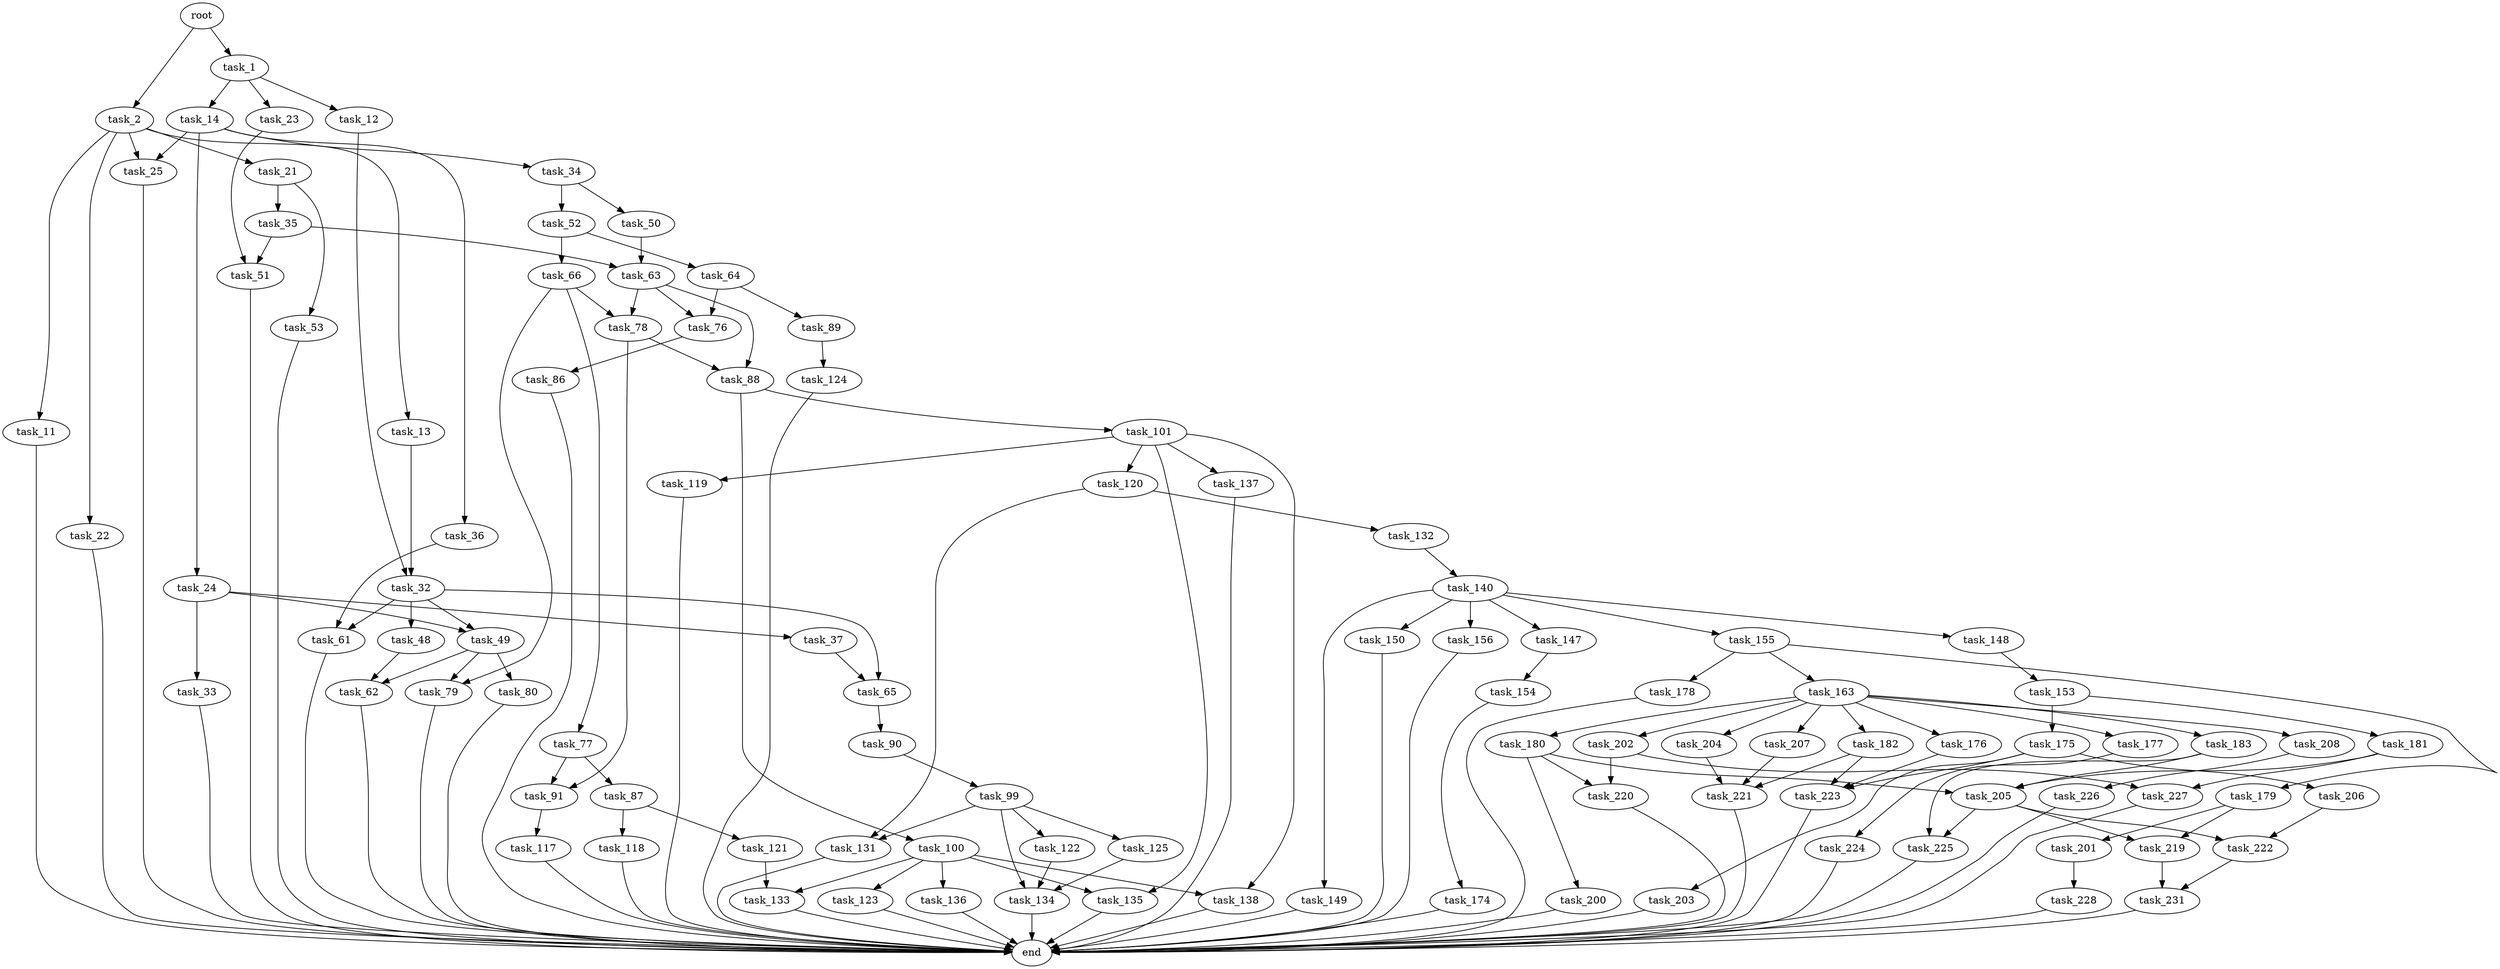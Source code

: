 digraph G {
  root [size="0.000000"];
  task_1 [size="8589934592.000000"];
  task_2 [size="19379343062.000000"];
  task_11 [size="68719476736.000000"];
  task_12 [size="422800998703.000000"];
  task_13 [size="28991029248.000000"];
  task_14 [size="15664643623.000000"];
  task_21 [size="1073741824000.000000"];
  task_22 [size="53023297747.000000"];
  task_23 [size="1063562894555.000000"];
  task_24 [size="231928233984.000000"];
  task_25 [size="8589934592.000000"];
  task_32 [size="7533242833.000000"];
  task_33 [size="68719476736.000000"];
  task_34 [size="78261962486.000000"];
  task_35 [size="1073741824000.000000"];
  task_36 [size="549755813888.000000"];
  task_37 [size="8589934592.000000"];
  task_48 [size="231928233984.000000"];
  task_49 [size="368293445632.000000"];
  task_50 [size="367486247681.000000"];
  task_51 [size="1710093369.000000"];
  task_52 [size="13209250583.000000"];
  task_53 [size="8589934592.000000"];
  task_61 [size="53331085872.000000"];
  task_62 [size="9885012811.000000"];
  task_63 [size="2135681081.000000"];
  task_64 [size="94245655484.000000"];
  task_65 [size="1870675472.000000"];
  task_66 [size="385751242232.000000"];
  task_76 [size="134217728000.000000"];
  task_77 [size="1082932079.000000"];
  task_78 [size="355404686572.000000"];
  task_79 [size="28991029248.000000"];
  task_80 [size="368293445632.000000"];
  task_86 [size="8589934592.000000"];
  task_87 [size="8589934592.000000"];
  task_88 [size="31116946084.000000"];
  task_89 [size="634598617.000000"];
  task_90 [size="5216617785.000000"];
  task_91 [size="8734468571.000000"];
  task_99 [size="1073741824000.000000"];
  task_100 [size="7325527268.000000"];
  task_101 [size="604451979.000000"];
  task_117 [size="68719476736.000000"];
  task_118 [size="241002646594.000000"];
  task_119 [size="68719476736.000000"];
  task_120 [size="124787534066.000000"];
  task_121 [size="8589934592.000000"];
  task_122 [size="1341652717.000000"];
  task_123 [size="27534621454.000000"];
  task_124 [size="8589934592.000000"];
  task_125 [size="367307283229.000000"];
  task_131 [size="371305263314.000000"];
  task_132 [size="134217728000.000000"];
  task_133 [size="8589934592.000000"];
  task_134 [size="9248046954.000000"];
  task_135 [size="368293445632.000000"];
  task_136 [size="217160348755.000000"];
  task_137 [size="368293445632.000000"];
  task_138 [size="12942028257.000000"];
  task_140 [size="28991029248.000000"];
  task_147 [size="11855413034.000000"];
  task_148 [size="28991029248.000000"];
  task_149 [size="134217728000.000000"];
  task_150 [size="729436007549.000000"];
  task_153 [size="8589934592.000000"];
  task_154 [size="285617288095.000000"];
  task_155 [size="418090340958.000000"];
  task_156 [size="9927952009.000000"];
  task_163 [size="8447889983.000000"];
  task_174 [size="68719476736.000000"];
  task_175 [size="15509612930.000000"];
  task_176 [size="6829173706.000000"];
  task_177 [size="2338450217.000000"];
  task_178 [size="149058142357.000000"];
  task_179 [size="329320259664.000000"];
  task_180 [size="68719476736.000000"];
  task_181 [size="782757789696.000000"];
  task_182 [size="12060975667.000000"];
  task_183 [size="16696497741.000000"];
  task_200 [size="309047332390.000000"];
  task_201 [size="279002102739.000000"];
  task_202 [size="483889054384.000000"];
  task_203 [size="144697683904.000000"];
  task_204 [size="368293445632.000000"];
  task_205 [size="549755813888.000000"];
  task_206 [size="30562495320.000000"];
  task_207 [size="165239769275.000000"];
  task_208 [size="11332476034.000000"];
  task_219 [size="74971130134.000000"];
  task_220 [size="4612652726.000000"];
  task_221 [size="315382860175.000000"];
  task_222 [size="6166097682.000000"];
  task_223 [size="4712454614.000000"];
  task_224 [size="549755813888.000000"];
  task_225 [size="1073741824000.000000"];
  task_226 [size="134217728000.000000"];
  task_227 [size="186692584644.000000"];
  task_228 [size="368293445632.000000"];
  task_231 [size="15056074311.000000"];
  end [size="0.000000"];

  root -> task_1 [size="1.000000"];
  root -> task_2 [size="1.000000"];
  task_1 -> task_12 [size="33554432.000000"];
  task_1 -> task_14 [size="33554432.000000"];
  task_1 -> task_23 [size="33554432.000000"];
  task_2 -> task_11 [size="536870912.000000"];
  task_2 -> task_13 [size="536870912.000000"];
  task_2 -> task_21 [size="536870912.000000"];
  task_2 -> task_22 [size="536870912.000000"];
  task_2 -> task_25 [size="536870912.000000"];
  task_11 -> end [size="1.000000"];
  task_12 -> task_32 [size="411041792.000000"];
  task_13 -> task_32 [size="75497472.000000"];
  task_14 -> task_24 [size="75497472.000000"];
  task_14 -> task_25 [size="75497472.000000"];
  task_14 -> task_34 [size="75497472.000000"];
  task_14 -> task_36 [size="75497472.000000"];
  task_21 -> task_35 [size="838860800.000000"];
  task_21 -> task_53 [size="838860800.000000"];
  task_22 -> end [size="1.000000"];
  task_23 -> task_51 [size="838860800.000000"];
  task_24 -> task_33 [size="301989888.000000"];
  task_24 -> task_37 [size="301989888.000000"];
  task_24 -> task_49 [size="301989888.000000"];
  task_25 -> end [size="1.000000"];
  task_32 -> task_48 [size="33554432.000000"];
  task_32 -> task_49 [size="33554432.000000"];
  task_32 -> task_61 [size="33554432.000000"];
  task_32 -> task_65 [size="33554432.000000"];
  task_33 -> end [size="1.000000"];
  task_34 -> task_50 [size="75497472.000000"];
  task_34 -> task_52 [size="75497472.000000"];
  task_35 -> task_51 [size="838860800.000000"];
  task_35 -> task_63 [size="838860800.000000"];
  task_36 -> task_61 [size="536870912.000000"];
  task_37 -> task_65 [size="33554432.000000"];
  task_48 -> task_62 [size="301989888.000000"];
  task_49 -> task_62 [size="411041792.000000"];
  task_49 -> task_79 [size="411041792.000000"];
  task_49 -> task_80 [size="411041792.000000"];
  task_50 -> task_63 [size="679477248.000000"];
  task_51 -> end [size="1.000000"];
  task_52 -> task_64 [size="411041792.000000"];
  task_52 -> task_66 [size="411041792.000000"];
  task_53 -> end [size="1.000000"];
  task_61 -> end [size="1.000000"];
  task_62 -> end [size="1.000000"];
  task_63 -> task_76 [size="75497472.000000"];
  task_63 -> task_78 [size="75497472.000000"];
  task_63 -> task_88 [size="75497472.000000"];
  task_64 -> task_76 [size="75497472.000000"];
  task_64 -> task_89 [size="75497472.000000"];
  task_65 -> task_90 [size="209715200.000000"];
  task_66 -> task_77 [size="679477248.000000"];
  task_66 -> task_78 [size="679477248.000000"];
  task_66 -> task_79 [size="679477248.000000"];
  task_76 -> task_86 [size="209715200.000000"];
  task_77 -> task_87 [size="75497472.000000"];
  task_77 -> task_91 [size="75497472.000000"];
  task_78 -> task_88 [size="838860800.000000"];
  task_78 -> task_91 [size="838860800.000000"];
  task_79 -> end [size="1.000000"];
  task_80 -> end [size="1.000000"];
  task_86 -> end [size="1.000000"];
  task_87 -> task_118 [size="33554432.000000"];
  task_87 -> task_121 [size="33554432.000000"];
  task_88 -> task_100 [size="679477248.000000"];
  task_88 -> task_101 [size="679477248.000000"];
  task_89 -> task_124 [size="33554432.000000"];
  task_90 -> task_99 [size="134217728.000000"];
  task_91 -> task_117 [size="209715200.000000"];
  task_99 -> task_122 [size="838860800.000000"];
  task_99 -> task_125 [size="838860800.000000"];
  task_99 -> task_131 [size="838860800.000000"];
  task_99 -> task_134 [size="838860800.000000"];
  task_100 -> task_123 [size="134217728.000000"];
  task_100 -> task_133 [size="134217728.000000"];
  task_100 -> task_135 [size="134217728.000000"];
  task_100 -> task_136 [size="134217728.000000"];
  task_100 -> task_138 [size="134217728.000000"];
  task_101 -> task_119 [size="33554432.000000"];
  task_101 -> task_120 [size="33554432.000000"];
  task_101 -> task_135 [size="33554432.000000"];
  task_101 -> task_137 [size="33554432.000000"];
  task_101 -> task_138 [size="33554432.000000"];
  task_117 -> end [size="1.000000"];
  task_118 -> end [size="1.000000"];
  task_119 -> end [size="1.000000"];
  task_120 -> task_131 [size="536870912.000000"];
  task_120 -> task_132 [size="536870912.000000"];
  task_121 -> task_133 [size="33554432.000000"];
  task_122 -> task_134 [size="75497472.000000"];
  task_123 -> end [size="1.000000"];
  task_124 -> end [size="1.000000"];
  task_125 -> task_134 [size="679477248.000000"];
  task_131 -> end [size="1.000000"];
  task_132 -> task_140 [size="209715200.000000"];
  task_133 -> end [size="1.000000"];
  task_134 -> end [size="1.000000"];
  task_135 -> end [size="1.000000"];
  task_136 -> end [size="1.000000"];
  task_137 -> end [size="1.000000"];
  task_138 -> end [size="1.000000"];
  task_140 -> task_147 [size="75497472.000000"];
  task_140 -> task_148 [size="75497472.000000"];
  task_140 -> task_149 [size="75497472.000000"];
  task_140 -> task_150 [size="75497472.000000"];
  task_140 -> task_155 [size="75497472.000000"];
  task_140 -> task_156 [size="75497472.000000"];
  task_147 -> task_154 [size="209715200.000000"];
  task_148 -> task_153 [size="75497472.000000"];
  task_149 -> end [size="1.000000"];
  task_150 -> end [size="1.000000"];
  task_153 -> task_175 [size="33554432.000000"];
  task_153 -> task_181 [size="33554432.000000"];
  task_154 -> task_174 [size="679477248.000000"];
  task_155 -> task_163 [size="838860800.000000"];
  task_155 -> task_178 [size="838860800.000000"];
  task_155 -> task_179 [size="838860800.000000"];
  task_156 -> end [size="1.000000"];
  task_163 -> task_176 [size="134217728.000000"];
  task_163 -> task_177 [size="134217728.000000"];
  task_163 -> task_180 [size="134217728.000000"];
  task_163 -> task_182 [size="134217728.000000"];
  task_163 -> task_183 [size="134217728.000000"];
  task_163 -> task_202 [size="134217728.000000"];
  task_163 -> task_204 [size="134217728.000000"];
  task_163 -> task_207 [size="134217728.000000"];
  task_163 -> task_208 [size="134217728.000000"];
  task_174 -> end [size="1.000000"];
  task_175 -> task_203 [size="679477248.000000"];
  task_175 -> task_206 [size="679477248.000000"];
  task_175 -> task_223 [size="679477248.000000"];
  task_176 -> task_223 [size="33554432.000000"];
  task_177 -> task_224 [size="134217728.000000"];
  task_178 -> end [size="1.000000"];
  task_179 -> task_201 [size="209715200.000000"];
  task_179 -> task_219 [size="209715200.000000"];
  task_180 -> task_200 [size="134217728.000000"];
  task_180 -> task_205 [size="134217728.000000"];
  task_180 -> task_220 [size="134217728.000000"];
  task_181 -> task_205 [size="679477248.000000"];
  task_181 -> task_227 [size="679477248.000000"];
  task_182 -> task_221 [size="33554432.000000"];
  task_182 -> task_223 [size="33554432.000000"];
  task_183 -> task_205 [size="301989888.000000"];
  task_183 -> task_225 [size="301989888.000000"];
  task_200 -> end [size="1.000000"];
  task_201 -> task_228 [size="411041792.000000"];
  task_202 -> task_220 [size="838860800.000000"];
  task_202 -> task_227 [size="838860800.000000"];
  task_203 -> end [size="1.000000"];
  task_204 -> task_221 [size="411041792.000000"];
  task_205 -> task_219 [size="536870912.000000"];
  task_205 -> task_222 [size="536870912.000000"];
  task_205 -> task_225 [size="536870912.000000"];
  task_206 -> task_222 [size="838860800.000000"];
  task_207 -> task_221 [size="301989888.000000"];
  task_208 -> task_226 [size="838860800.000000"];
  task_219 -> task_231 [size="75497472.000000"];
  task_220 -> end [size="1.000000"];
  task_221 -> end [size="1.000000"];
  task_222 -> task_231 [size="679477248.000000"];
  task_223 -> end [size="1.000000"];
  task_224 -> end [size="1.000000"];
  task_225 -> end [size="1.000000"];
  task_226 -> end [size="1.000000"];
  task_227 -> end [size="1.000000"];
  task_228 -> end [size="1.000000"];
  task_231 -> end [size="1.000000"];
}
